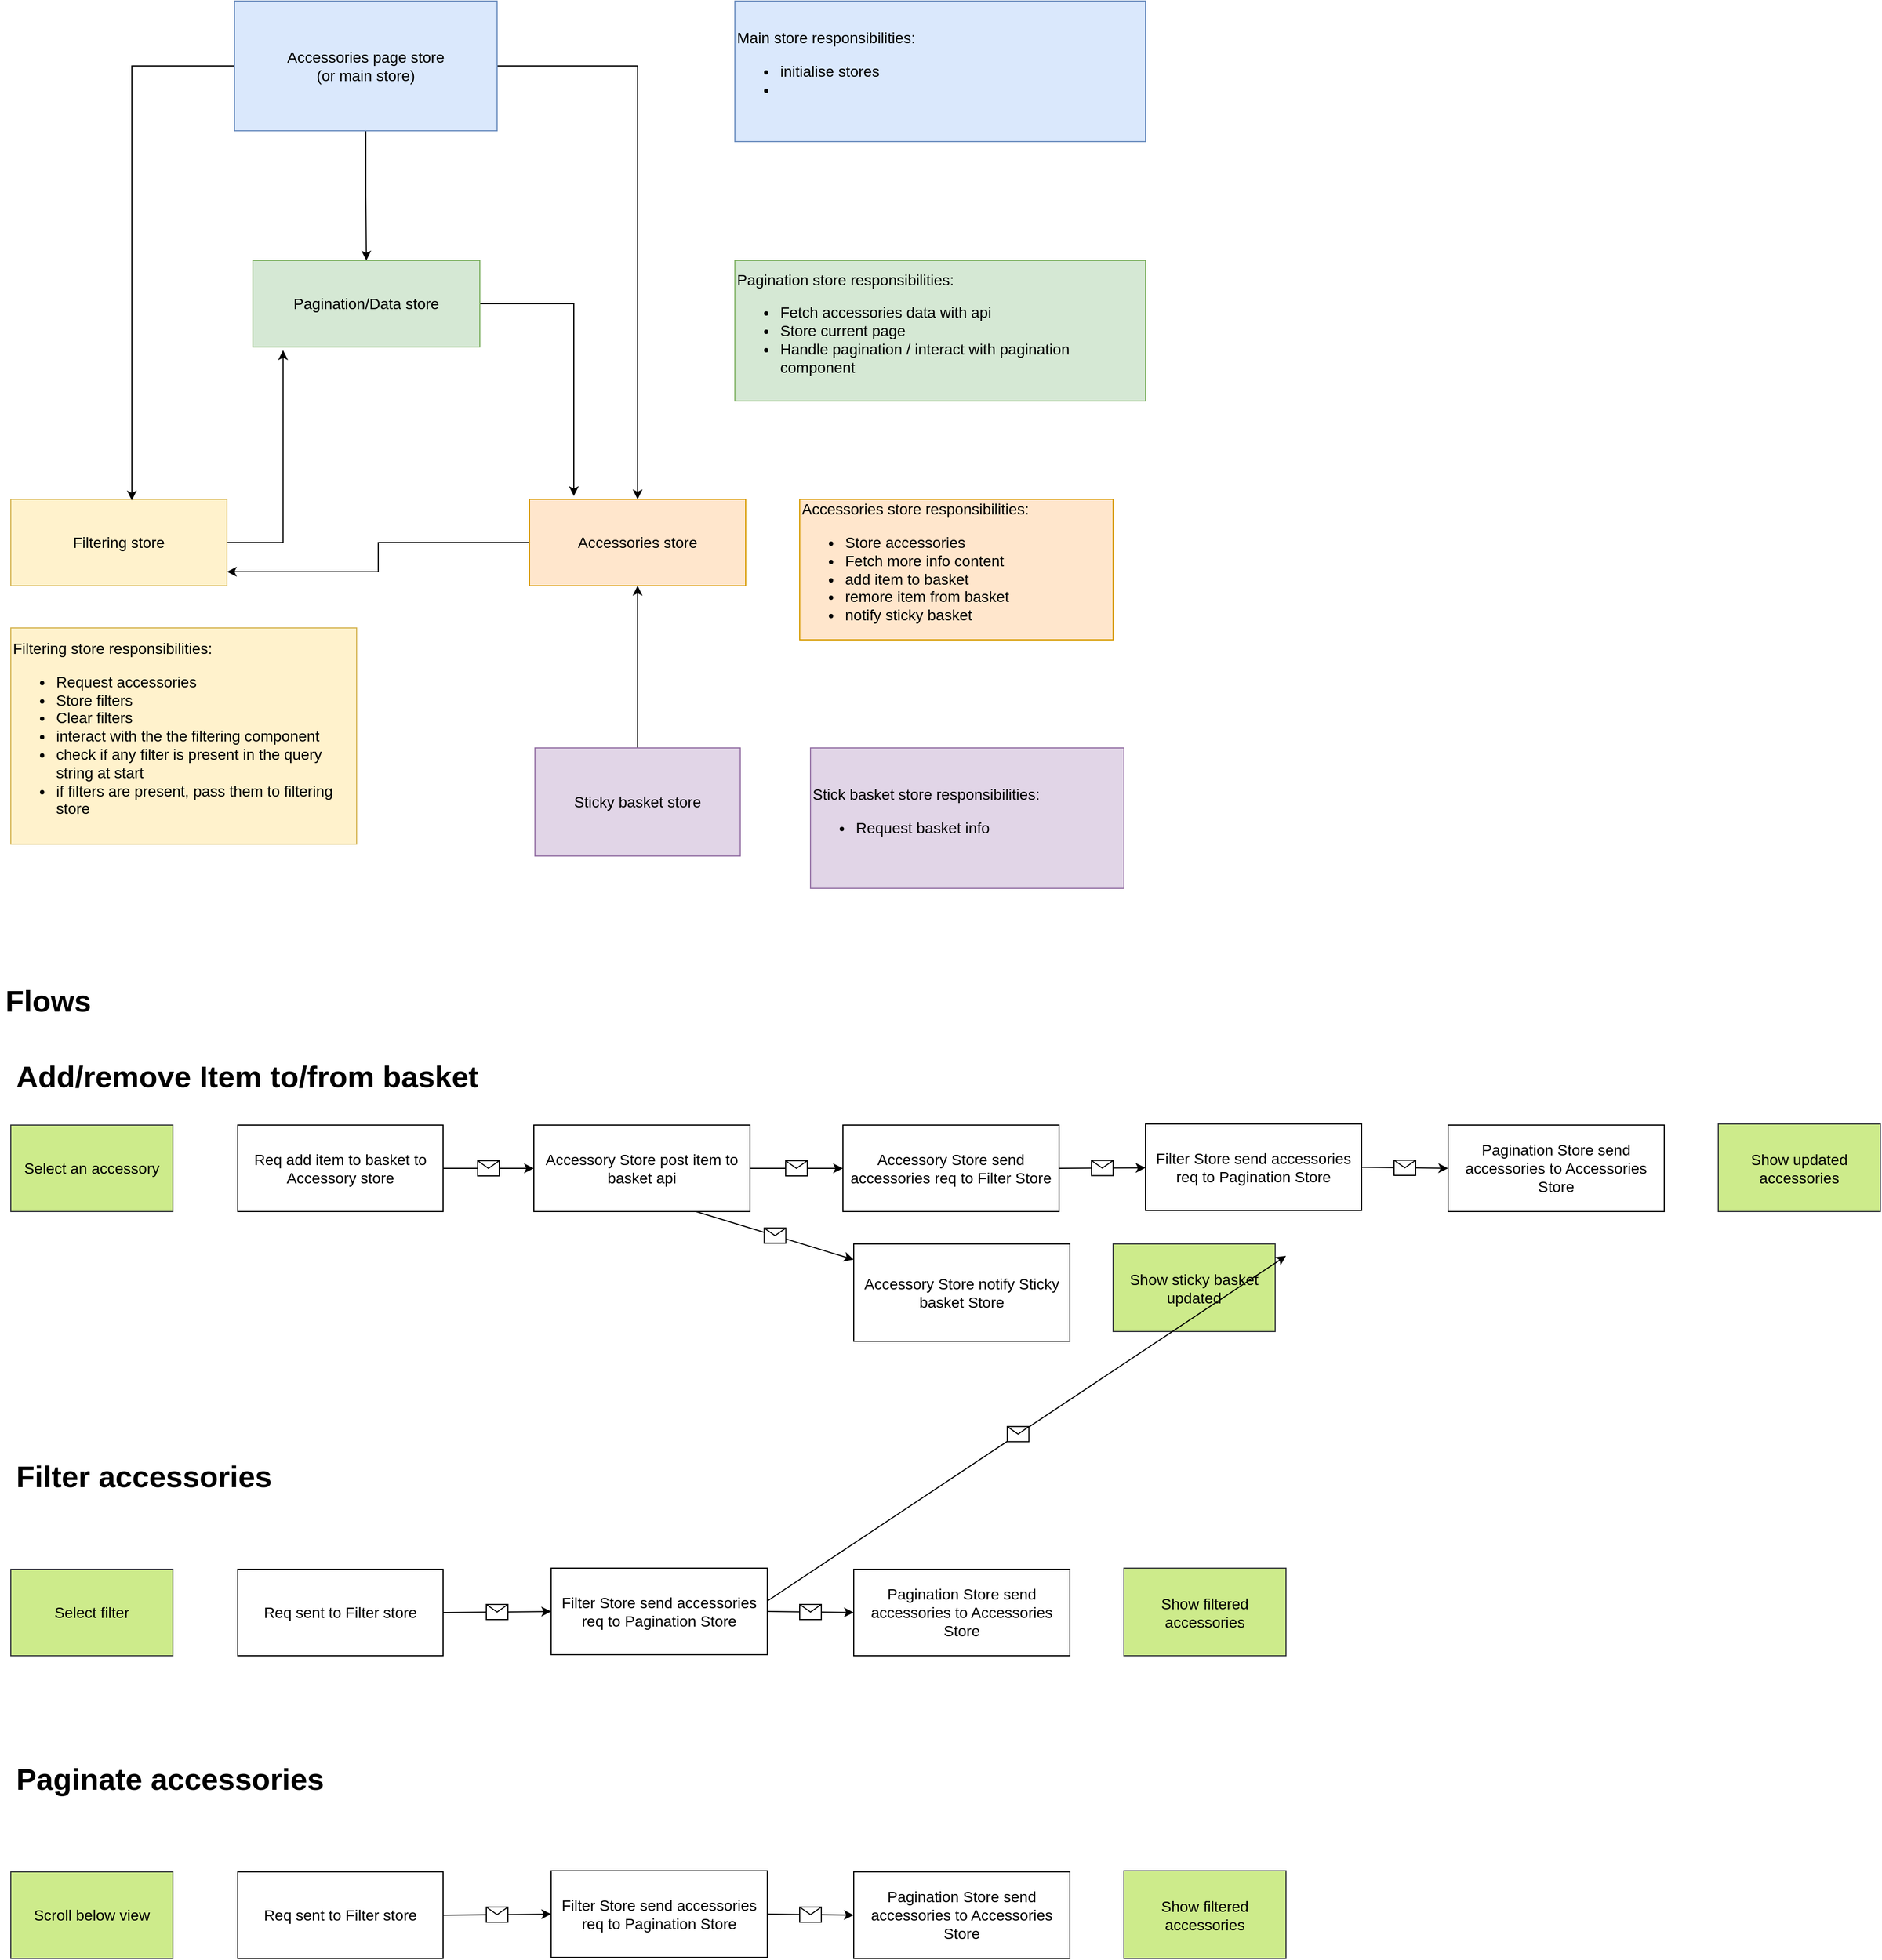 <mxfile version="13.10.0" type="github">
  <diagram id="prtHgNgQTEPvFCAcTncT" name="Page-1">
    <mxGraphModel dx="2066" dy="1154" grid="1" gridSize="10" guides="1" tooltips="1" connect="1" arrows="1" fold="1" page="1" pageScale="1" pageWidth="827" pageHeight="1169" math="0" shadow="0">
      <root>
        <mxCell id="0" />
        <mxCell id="1" parent="0" />
        <mxCell id="7Ce21E6pJZC-Ax0Yo5jJ-34" style="edgeStyle=orthogonalEdgeStyle;rounded=0;orthogonalLoop=1;jettySize=auto;html=1;entryX=0.205;entryY=-0.037;entryDx=0;entryDy=0;entryPerimeter=0;fontSize=14;" edge="1" parent="1" source="7Ce21E6pJZC-Ax0Yo5jJ-1" target="7Ce21E6pJZC-Ax0Yo5jJ-3">
          <mxGeometry relative="1" as="geometry" />
        </mxCell>
        <mxCell id="7Ce21E6pJZC-Ax0Yo5jJ-1" value="Pagination/Data store" style="rounded=0;whiteSpace=wrap;html=1;fillColor=#d5e8d4;strokeColor=#82b366;fontSize=14;" vertex="1" parent="1">
          <mxGeometry x="304" y="290" width="210" height="80" as="geometry" />
        </mxCell>
        <mxCell id="7Ce21E6pJZC-Ax0Yo5jJ-4" style="edgeStyle=orthogonalEdgeStyle;rounded=0;orthogonalLoop=1;jettySize=auto;html=1;entryX=0.133;entryY=1.038;entryDx=0;entryDy=0;entryPerimeter=0;" edge="1" parent="1" source="7Ce21E6pJZC-Ax0Yo5jJ-2" target="7Ce21E6pJZC-Ax0Yo5jJ-1">
          <mxGeometry relative="1" as="geometry" />
        </mxCell>
        <mxCell id="7Ce21E6pJZC-Ax0Yo5jJ-2" value="Filtering store" style="rounded=0;whiteSpace=wrap;html=1;fillColor=#fff2cc;strokeColor=#d6b656;fontSize=14;" vertex="1" parent="1">
          <mxGeometry x="80" y="511" width="200" height="80" as="geometry" />
        </mxCell>
        <mxCell id="7Ce21E6pJZC-Ax0Yo5jJ-5" style="edgeStyle=orthogonalEdgeStyle;rounded=0;orthogonalLoop=1;jettySize=auto;html=1;entryX=1;entryY=0.838;entryDx=0;entryDy=0;entryPerimeter=0;" edge="1" parent="1" source="7Ce21E6pJZC-Ax0Yo5jJ-3" target="7Ce21E6pJZC-Ax0Yo5jJ-2">
          <mxGeometry relative="1" as="geometry" />
        </mxCell>
        <mxCell id="7Ce21E6pJZC-Ax0Yo5jJ-3" value="Accessories store" style="rounded=0;whiteSpace=wrap;html=1;fillColor=#ffe6cc;strokeColor=#d79b00;fontSize=14;" vertex="1" parent="1">
          <mxGeometry x="560" y="511" width="200" height="80" as="geometry" />
        </mxCell>
        <mxCell id="7Ce21E6pJZC-Ax0Yo5jJ-6" value="&lt;div&gt;&lt;span style=&quot;font-size: 14px&quot;&gt;Accessories store responsibilities:&lt;/span&gt;&lt;/div&gt;&lt;ul style=&quot;font-size: 14px&quot;&gt;&lt;li&gt;Store accessories&lt;/li&gt;&lt;li&gt;Fetch more info content&lt;/li&gt;&lt;li&gt;add item to basket&lt;/li&gt;&lt;li&gt;remore item from basket&lt;/li&gt;&lt;li&gt;notify sticky basket&lt;/li&gt;&lt;/ul&gt;" style="text;html=1;strokeColor=#d79b00;fillColor=#ffe6cc;align=left;verticalAlign=middle;whiteSpace=wrap;rounded=0;" vertex="1" parent="1">
          <mxGeometry x="810" y="511" width="290" height="130" as="geometry" />
        </mxCell>
        <mxCell id="7Ce21E6pJZC-Ax0Yo5jJ-14" style="edgeStyle=orthogonalEdgeStyle;rounded=0;orthogonalLoop=1;jettySize=auto;html=1;entryX=0.56;entryY=0.013;entryDx=0;entryDy=0;entryPerimeter=0;fontSize=14;" edge="1" parent="1" source="7Ce21E6pJZC-Ax0Yo5jJ-7" target="7Ce21E6pJZC-Ax0Yo5jJ-2">
          <mxGeometry relative="1" as="geometry" />
        </mxCell>
        <mxCell id="7Ce21E6pJZC-Ax0Yo5jJ-15" style="edgeStyle=orthogonalEdgeStyle;rounded=0;orthogonalLoop=1;jettySize=auto;html=1;exitX=0.5;exitY=1;exitDx=0;exitDy=0;entryX=0.5;entryY=0;entryDx=0;entryDy=0;fontSize=14;" edge="1" parent="1" source="7Ce21E6pJZC-Ax0Yo5jJ-7" target="7Ce21E6pJZC-Ax0Yo5jJ-1">
          <mxGeometry relative="1" as="geometry" />
        </mxCell>
        <mxCell id="7Ce21E6pJZC-Ax0Yo5jJ-16" style="edgeStyle=orthogonalEdgeStyle;rounded=0;orthogonalLoop=1;jettySize=auto;html=1;entryX=0.5;entryY=0;entryDx=0;entryDy=0;fontSize=14;" edge="1" parent="1" source="7Ce21E6pJZC-Ax0Yo5jJ-7" target="7Ce21E6pJZC-Ax0Yo5jJ-3">
          <mxGeometry relative="1" as="geometry" />
        </mxCell>
        <mxCell id="7Ce21E6pJZC-Ax0Yo5jJ-7" value="Accessories page store &lt;br style=&quot;font-size: 14px;&quot;&gt;(or main store)" style="rounded=0;whiteSpace=wrap;html=1;fillColor=#dae8fc;strokeColor=#6c8ebf;fontSize=14;" vertex="1" parent="1">
          <mxGeometry x="287" y="50" width="243" height="120" as="geometry" />
        </mxCell>
        <mxCell id="7Ce21E6pJZC-Ax0Yo5jJ-11" style="edgeStyle=orthogonalEdgeStyle;rounded=0;orthogonalLoop=1;jettySize=auto;html=1;entryX=0.5;entryY=1;entryDx=0;entryDy=0;" edge="1" parent="1" source="7Ce21E6pJZC-Ax0Yo5jJ-10" target="7Ce21E6pJZC-Ax0Yo5jJ-3">
          <mxGeometry relative="1" as="geometry" />
        </mxCell>
        <mxCell id="7Ce21E6pJZC-Ax0Yo5jJ-10" value="Sticky basket store" style="rounded=0;whiteSpace=wrap;html=1;fillColor=#e1d5e7;strokeColor=#9673a6;fontSize=14;" vertex="1" parent="1">
          <mxGeometry x="565" y="741" width="190" height="100" as="geometry" />
        </mxCell>
        <mxCell id="7Ce21E6pJZC-Ax0Yo5jJ-12" value="Main store responsibilities:&lt;br&gt;&lt;ul&gt;&lt;li&gt;initialise stores&lt;/li&gt;&lt;li&gt;&lt;br&gt;&lt;/li&gt;&lt;/ul&gt;" style="text;html=1;strokeColor=#6c8ebf;fillColor=#dae8fc;align=left;verticalAlign=middle;whiteSpace=wrap;rounded=0;fontSize=14;" vertex="1" parent="1">
          <mxGeometry x="750" y="50" width="380" height="130" as="geometry" />
        </mxCell>
        <mxCell id="7Ce21E6pJZC-Ax0Yo5jJ-17" value="&lt;div&gt;&lt;span style=&quot;font-size: 14px&quot;&gt;Filtering store responsibilities:&lt;/span&gt;&lt;/div&gt;&lt;ul style=&quot;font-size: 14px&quot;&gt;&lt;li&gt;&lt;span&gt;Request accessories&lt;/span&gt;&lt;br&gt;&lt;/li&gt;&lt;li&gt;Store filters&lt;/li&gt;&lt;li&gt;Clear filters&lt;/li&gt;&lt;li&gt;interact with the the filtering component&lt;/li&gt;&lt;li&gt;check if any filter is present in the query string at start&lt;/li&gt;&lt;li&gt;if filters are present, pass them to filtering store&lt;/li&gt;&lt;/ul&gt;" style="text;html=1;strokeColor=#d6b656;fillColor=#fff2cc;align=left;verticalAlign=middle;whiteSpace=wrap;rounded=0;" vertex="1" parent="1">
          <mxGeometry x="80" y="630" width="320" height="200" as="geometry" />
        </mxCell>
        <mxCell id="7Ce21E6pJZC-Ax0Yo5jJ-18" value="Pagination store responsibilities:&lt;br&gt;&lt;ul&gt;&lt;li&gt;Fetch accessories data with api&lt;/li&gt;&lt;li&gt;Store current page&lt;/li&gt;&lt;li&gt;Handle pagination / interact with pagination component&lt;/li&gt;&lt;/ul&gt;" style="text;html=1;strokeColor=#82b366;fillColor=#d5e8d4;align=left;verticalAlign=middle;whiteSpace=wrap;rounded=0;fontSize=14;" vertex="1" parent="1">
          <mxGeometry x="750" y="290" width="380" height="130" as="geometry" />
        </mxCell>
        <mxCell id="7Ce21E6pJZC-Ax0Yo5jJ-19" value="Req add item to basket to Accessory store" style="rounded=0;whiteSpace=wrap;html=1;fontSize=14;align=center;" vertex="1" parent="1">
          <mxGeometry x="290" y="1090" width="190" height="80" as="geometry" />
        </mxCell>
        <mxCell id="7Ce21E6pJZC-Ax0Yo5jJ-20" value="Accessory Store post item to basket api" style="rounded=0;whiteSpace=wrap;html=1;fontSize=14;align=center;" vertex="1" parent="1">
          <mxGeometry x="564" y="1090" width="200" height="80" as="geometry" />
        </mxCell>
        <mxCell id="7Ce21E6pJZC-Ax0Yo5jJ-21" value="&lt;h1&gt;Add/remove Item to/from basket&lt;/h1&gt;" style="text;html=1;strokeColor=none;fillColor=none;spacing=5;spacingTop=-20;whiteSpace=wrap;overflow=hidden;rounded=0;fontSize=14;align=left;" vertex="1" parent="1">
          <mxGeometry x="80" y="1020" width="500" height="50" as="geometry" />
        </mxCell>
        <mxCell id="7Ce21E6pJZC-Ax0Yo5jJ-22" value="&lt;h1&gt;Flows&lt;/h1&gt;" style="text;html=1;strokeColor=none;fillColor=none;spacing=5;spacingTop=-20;whiteSpace=wrap;overflow=hidden;rounded=0;fontSize=14;align=left;" vertex="1" parent="1">
          <mxGeometry x="70" y="950" width="395" height="50" as="geometry" />
        </mxCell>
        <mxCell id="7Ce21E6pJZC-Ax0Yo5jJ-24" value="Accessory Store send accessories req to Filter Store" style="rounded=0;whiteSpace=wrap;html=1;fontSize=14;align=center;" vertex="1" parent="1">
          <mxGeometry x="850" y="1090" width="200" height="80" as="geometry" />
        </mxCell>
        <mxCell id="7Ce21E6pJZC-Ax0Yo5jJ-29" value="" style="endArrow=classic;html=1;fontSize=14;exitX=1;exitY=0.5;exitDx=0;exitDy=0;" edge="1" parent="1" source="7Ce21E6pJZC-Ax0Yo5jJ-20" target="7Ce21E6pJZC-Ax0Yo5jJ-24">
          <mxGeometry relative="1" as="geometry">
            <mxPoint x="1160" y="800" as="sourcePoint" />
            <mxPoint x="1260" y="800" as="targetPoint" />
          </mxGeometry>
        </mxCell>
        <mxCell id="7Ce21E6pJZC-Ax0Yo5jJ-30" value="" style="shape=message;html=1;outlineConnect=0;" vertex="1" parent="7Ce21E6pJZC-Ax0Yo5jJ-29">
          <mxGeometry width="20" height="14" relative="1" as="geometry">
            <mxPoint x="-10" y="-7" as="offset" />
          </mxGeometry>
        </mxCell>
        <mxCell id="7Ce21E6pJZC-Ax0Yo5jJ-31" value="" style="endArrow=classic;html=1;fontSize=14;exitX=1;exitY=0.5;exitDx=0;exitDy=0;entryX=0;entryY=0.5;entryDx=0;entryDy=0;" edge="1" parent="1" source="7Ce21E6pJZC-Ax0Yo5jJ-19" target="7Ce21E6pJZC-Ax0Yo5jJ-20">
          <mxGeometry relative="1" as="geometry">
            <mxPoint x="1110" y="800" as="sourcePoint" />
            <mxPoint x="1210" y="800" as="targetPoint" />
          </mxGeometry>
        </mxCell>
        <mxCell id="7Ce21E6pJZC-Ax0Yo5jJ-32" value="" style="shape=message;html=1;outlineConnect=0;" vertex="1" parent="7Ce21E6pJZC-Ax0Yo5jJ-31">
          <mxGeometry width="20" height="14" relative="1" as="geometry">
            <mxPoint x="-10" y="-7" as="offset" />
          </mxGeometry>
        </mxCell>
        <mxCell id="7Ce21E6pJZC-Ax0Yo5jJ-33" value="Filter Store send accessories req to Pagination Store" style="rounded=0;whiteSpace=wrap;html=1;fontSize=14;align=center;" vertex="1" parent="1">
          <mxGeometry x="1130" y="1089" width="200" height="80" as="geometry" />
        </mxCell>
        <mxCell id="7Ce21E6pJZC-Ax0Yo5jJ-35" value="" style="endArrow=classic;html=1;fontSize=14;exitX=1;exitY=0.5;exitDx=0;exitDy=0;" edge="1" parent="1" source="7Ce21E6pJZC-Ax0Yo5jJ-24" target="7Ce21E6pJZC-Ax0Yo5jJ-33">
          <mxGeometry relative="1" as="geometry">
            <mxPoint x="1110" y="830" as="sourcePoint" />
            <mxPoint x="1210" y="830" as="targetPoint" />
          </mxGeometry>
        </mxCell>
        <mxCell id="7Ce21E6pJZC-Ax0Yo5jJ-36" value="" style="shape=message;html=1;outlineConnect=0;" vertex="1" parent="7Ce21E6pJZC-Ax0Yo5jJ-35">
          <mxGeometry width="20" height="14" relative="1" as="geometry">
            <mxPoint x="-10" y="-7" as="offset" />
          </mxGeometry>
        </mxCell>
        <mxCell id="7Ce21E6pJZC-Ax0Yo5jJ-37" value="Pagination Store send accessories to Accessories Store" style="rounded=0;whiteSpace=wrap;html=1;fontSize=14;align=center;" vertex="1" parent="1">
          <mxGeometry x="1410" y="1090" width="200" height="80" as="geometry" />
        </mxCell>
        <mxCell id="7Ce21E6pJZC-Ax0Yo5jJ-38" value="" style="endArrow=classic;html=1;fontSize=14;exitX=1;exitY=0.5;exitDx=0;exitDy=0;entryX=0;entryY=0.5;entryDx=0;entryDy=0;" edge="1" parent="1" source="7Ce21E6pJZC-Ax0Yo5jJ-33" target="7Ce21E6pJZC-Ax0Yo5jJ-37">
          <mxGeometry relative="1" as="geometry">
            <mxPoint x="1340" y="1140" as="sourcePoint" />
            <mxPoint x="1210" y="820" as="targetPoint" />
          </mxGeometry>
        </mxCell>
        <mxCell id="7Ce21E6pJZC-Ax0Yo5jJ-39" value="" style="shape=message;html=1;outlineConnect=0;" vertex="1" parent="7Ce21E6pJZC-Ax0Yo5jJ-38">
          <mxGeometry width="20" height="14" relative="1" as="geometry">
            <mxPoint x="-10" y="-7" as="offset" />
          </mxGeometry>
        </mxCell>
        <mxCell id="7Ce21E6pJZC-Ax0Yo5jJ-40" value="&lt;div&gt;&lt;span style=&quot;font-size: 14px&quot;&gt;Stick basket store responsibilities:&lt;/span&gt;&lt;/div&gt;&lt;ul style=&quot;font-size: 14px&quot;&gt;&lt;li&gt;Request basket info&lt;/li&gt;&lt;/ul&gt;" style="text;html=1;strokeColor=#9673a6;fillColor=#e1d5e7;align=left;verticalAlign=middle;whiteSpace=wrap;rounded=0;" vertex="1" parent="1">
          <mxGeometry x="820" y="741" width="290" height="130" as="geometry" />
        </mxCell>
        <mxCell id="7Ce21E6pJZC-Ax0Yo5jJ-41" value="Accessory Store notify Sticky basket Store" style="rounded=0;whiteSpace=wrap;html=1;fontSize=14;align=center;" vertex="1" parent="1">
          <mxGeometry x="860" y="1200" width="200" height="90" as="geometry" />
        </mxCell>
        <mxCell id="7Ce21E6pJZC-Ax0Yo5jJ-42" value="" style="endArrow=classic;html=1;fontSize=14;exitX=0.75;exitY=1;exitDx=0;exitDy=0;" edge="1" parent="1" source="7Ce21E6pJZC-Ax0Yo5jJ-20" target="7Ce21E6pJZC-Ax0Yo5jJ-41">
          <mxGeometry relative="1" as="geometry">
            <mxPoint x="660" y="1180" as="sourcePoint" />
            <mxPoint x="1210" y="920" as="targetPoint" />
          </mxGeometry>
        </mxCell>
        <mxCell id="7Ce21E6pJZC-Ax0Yo5jJ-43" value="" style="shape=message;html=1;outlineConnect=0;" vertex="1" parent="7Ce21E6pJZC-Ax0Yo5jJ-42">
          <mxGeometry width="20" height="14" relative="1" as="geometry">
            <mxPoint x="-10" y="-7" as="offset" />
          </mxGeometry>
        </mxCell>
        <mxCell id="7Ce21E6pJZC-Ax0Yo5jJ-44" value="Show updated accessories" style="rounded=0;whiteSpace=wrap;html=1;fontSize=14;align=center;fillColor=#cdeb8b;strokeColor=#36393d;" vertex="1" parent="1">
          <mxGeometry x="1660" y="1089" width="150" height="81" as="geometry" />
        </mxCell>
        <mxCell id="7Ce21E6pJZC-Ax0Yo5jJ-45" value="Show sticky basket updated" style="rounded=0;whiteSpace=wrap;html=1;fontSize=14;align=center;fillColor=#cdeb8b;strokeColor=#36393d;" vertex="1" parent="1">
          <mxGeometry x="1100" y="1200" width="150" height="81" as="geometry" />
        </mxCell>
        <mxCell id="7Ce21E6pJZC-Ax0Yo5jJ-46" value="Select an accessory" style="rounded=0;whiteSpace=wrap;html=1;fontSize=14;align=center;fillColor=#cdeb8b;strokeColor=#36393d;" vertex="1" parent="1">
          <mxGeometry x="80" y="1090" width="150" height="80" as="geometry" />
        </mxCell>
        <mxCell id="7Ce21E6pJZC-Ax0Yo5jJ-48" value="Req sent to Filter store" style="rounded=0;whiteSpace=wrap;html=1;fontSize=14;align=center;" vertex="1" parent="1">
          <mxGeometry x="290" y="1501" width="190" height="80" as="geometry" />
        </mxCell>
        <mxCell id="7Ce21E6pJZC-Ax0Yo5jJ-51" value="" style="endArrow=classic;html=1;fontSize=14;exitX=1;exitY=0.5;exitDx=0;exitDy=0;" edge="1" parent="1" target="7Ce21E6pJZC-Ax0Yo5jJ-50">
          <mxGeometry relative="1" as="geometry">
            <mxPoint x="764" y="1541" as="sourcePoint" />
            <mxPoint x="1260" y="1211" as="targetPoint" />
          </mxGeometry>
        </mxCell>
        <mxCell id="7Ce21E6pJZC-Ax0Yo5jJ-52" value="" style="shape=message;html=1;outlineConnect=0;" vertex="1" parent="7Ce21E6pJZC-Ax0Yo5jJ-51">
          <mxGeometry width="20" height="14" relative="1" as="geometry">
            <mxPoint x="-10" y="-7" as="offset" />
          </mxGeometry>
        </mxCell>
        <mxCell id="7Ce21E6pJZC-Ax0Yo5jJ-53" value="" style="endArrow=classic;html=1;fontSize=14;exitX=1;exitY=0.5;exitDx=0;exitDy=0;entryX=0;entryY=0.5;entryDx=0;entryDy=0;" edge="1" parent="1" source="7Ce21E6pJZC-Ax0Yo5jJ-48" target="7Ce21E6pJZC-Ax0Yo5jJ-55">
          <mxGeometry relative="1" as="geometry">
            <mxPoint x="1110" y="1211" as="sourcePoint" />
            <mxPoint x="564" y="1541" as="targetPoint" />
          </mxGeometry>
        </mxCell>
        <mxCell id="7Ce21E6pJZC-Ax0Yo5jJ-54" value="" style="shape=message;html=1;outlineConnect=0;" vertex="1" parent="7Ce21E6pJZC-Ax0Yo5jJ-53">
          <mxGeometry width="20" height="14" relative="1" as="geometry">
            <mxPoint x="-10" y="-7" as="offset" />
          </mxGeometry>
        </mxCell>
        <mxCell id="7Ce21E6pJZC-Ax0Yo5jJ-55" value="Filter Store send accessories req to Pagination Store" style="rounded=0;whiteSpace=wrap;html=1;fontSize=14;align=center;" vertex="1" parent="1">
          <mxGeometry x="580" y="1500" width="200" height="80" as="geometry" />
        </mxCell>
        <mxCell id="7Ce21E6pJZC-Ax0Yo5jJ-58" value="Pagination Store send accessories to Accessories Store" style="rounded=0;whiteSpace=wrap;html=1;fontSize=14;align=center;" vertex="1" parent="1">
          <mxGeometry x="860" y="1501" width="200" height="80" as="geometry" />
        </mxCell>
        <mxCell id="7Ce21E6pJZC-Ax0Yo5jJ-59" value="" style="endArrow=classic;html=1;fontSize=14;exitX=1;exitY=0.5;exitDx=0;exitDy=0;entryX=0;entryY=0.5;entryDx=0;entryDy=0;" edge="1" parent="1" source="7Ce21E6pJZC-Ax0Yo5jJ-55" target="7Ce21E6pJZC-Ax0Yo5jJ-58">
          <mxGeometry relative="1" as="geometry">
            <mxPoint x="790" y="1551" as="sourcePoint" />
            <mxPoint x="660" y="1231" as="targetPoint" />
          </mxGeometry>
        </mxCell>
        <mxCell id="7Ce21E6pJZC-Ax0Yo5jJ-60" value="" style="shape=message;html=1;outlineConnect=0;" vertex="1" parent="7Ce21E6pJZC-Ax0Yo5jJ-59">
          <mxGeometry width="20" height="14" relative="1" as="geometry">
            <mxPoint x="-10" y="-7" as="offset" />
          </mxGeometry>
        </mxCell>
        <mxCell id="7Ce21E6pJZC-Ax0Yo5jJ-64" value="Show filtered accessories" style="rounded=0;whiteSpace=wrap;html=1;fontSize=14;align=center;fillColor=#cdeb8b;strokeColor=#36393d;" vertex="1" parent="1">
          <mxGeometry x="1110" y="1500" width="150" height="81" as="geometry" />
        </mxCell>
        <mxCell id="7Ce21E6pJZC-Ax0Yo5jJ-66" value="Select filter" style="rounded=0;whiteSpace=wrap;html=1;fontSize=14;align=center;fillColor=#cdeb8b;strokeColor=#36393d;" vertex="1" parent="1">
          <mxGeometry x="80" y="1501" width="150" height="80" as="geometry" />
        </mxCell>
        <mxCell id="7Ce21E6pJZC-Ax0Yo5jJ-67" value="&lt;h1&gt;Filter accessories&lt;/h1&gt;" style="text;html=1;strokeColor=none;fillColor=none;spacing=5;spacingTop=-20;whiteSpace=wrap;overflow=hidden;rounded=0;fontSize=14;align=left;" vertex="1" parent="1">
          <mxGeometry x="80" y="1390" width="395" height="50" as="geometry" />
        </mxCell>
        <mxCell id="7Ce21E6pJZC-Ax0Yo5jJ-69" value="Req sent to Filter store" style="rounded=0;whiteSpace=wrap;html=1;fontSize=14;align=center;" vertex="1" parent="1">
          <mxGeometry x="290" y="1781" width="190" height="80" as="geometry" />
        </mxCell>
        <mxCell id="7Ce21E6pJZC-Ax0Yo5jJ-70" value="" style="endArrow=classic;html=1;fontSize=14;exitX=1;exitY=0.5;exitDx=0;exitDy=0;entryX=0;entryY=0.5;entryDx=0;entryDy=0;" edge="1" parent="1" source="7Ce21E6pJZC-Ax0Yo5jJ-69" target="7Ce21E6pJZC-Ax0Yo5jJ-72">
          <mxGeometry relative="1" as="geometry">
            <mxPoint x="1110" y="1491" as="sourcePoint" />
            <mxPoint x="564" y="1821" as="targetPoint" />
          </mxGeometry>
        </mxCell>
        <mxCell id="7Ce21E6pJZC-Ax0Yo5jJ-71" value="" style="shape=message;html=1;outlineConnect=0;" vertex="1" parent="7Ce21E6pJZC-Ax0Yo5jJ-70">
          <mxGeometry width="20" height="14" relative="1" as="geometry">
            <mxPoint x="-10" y="-7" as="offset" />
          </mxGeometry>
        </mxCell>
        <mxCell id="7Ce21E6pJZC-Ax0Yo5jJ-72" value="Filter Store send accessories req to Pagination Store" style="rounded=0;whiteSpace=wrap;html=1;fontSize=14;align=center;" vertex="1" parent="1">
          <mxGeometry x="580" y="1780" width="200" height="80" as="geometry" />
        </mxCell>
        <mxCell id="7Ce21E6pJZC-Ax0Yo5jJ-73" value="Pagination Store send accessories to Accessories Store" style="rounded=0;whiteSpace=wrap;html=1;fontSize=14;align=center;" vertex="1" parent="1">
          <mxGeometry x="860" y="1781" width="200" height="80" as="geometry" />
        </mxCell>
        <mxCell id="7Ce21E6pJZC-Ax0Yo5jJ-74" value="" style="endArrow=classic;html=1;fontSize=14;exitX=1;exitY=0.5;exitDx=0;exitDy=0;entryX=0;entryY=0.5;entryDx=0;entryDy=0;" edge="1" parent="1" source="7Ce21E6pJZC-Ax0Yo5jJ-72" target="7Ce21E6pJZC-Ax0Yo5jJ-73">
          <mxGeometry relative="1" as="geometry">
            <mxPoint x="790" y="1831" as="sourcePoint" />
            <mxPoint x="660" y="1511" as="targetPoint" />
          </mxGeometry>
        </mxCell>
        <mxCell id="7Ce21E6pJZC-Ax0Yo5jJ-75" value="" style="shape=message;html=1;outlineConnect=0;" vertex="1" parent="7Ce21E6pJZC-Ax0Yo5jJ-74">
          <mxGeometry width="20" height="14" relative="1" as="geometry">
            <mxPoint x="-10" y="-7" as="offset" />
          </mxGeometry>
        </mxCell>
        <mxCell id="7Ce21E6pJZC-Ax0Yo5jJ-76" value="Show filtered accessories" style="rounded=0;whiteSpace=wrap;html=1;fontSize=14;align=center;fillColor=#cdeb8b;strokeColor=#36393d;" vertex="1" parent="1">
          <mxGeometry x="1110" y="1780" width="150" height="81" as="geometry" />
        </mxCell>
        <mxCell id="7Ce21E6pJZC-Ax0Yo5jJ-77" value="Scroll below view" style="rounded=0;whiteSpace=wrap;html=1;fontSize=14;align=center;fillColor=#cdeb8b;strokeColor=#36393d;" vertex="1" parent="1">
          <mxGeometry x="80" y="1781" width="150" height="80" as="geometry" />
        </mxCell>
        <mxCell id="7Ce21E6pJZC-Ax0Yo5jJ-78" value="&lt;h1&gt;Paginate accessories&lt;/h1&gt;" style="text;html=1;strokeColor=none;fillColor=none;spacing=5;spacingTop=-20;whiteSpace=wrap;overflow=hidden;rounded=0;fontSize=14;align=left;" vertex="1" parent="1">
          <mxGeometry x="80" y="1670" width="395" height="50" as="geometry" />
        </mxCell>
      </root>
    </mxGraphModel>
  </diagram>
</mxfile>
